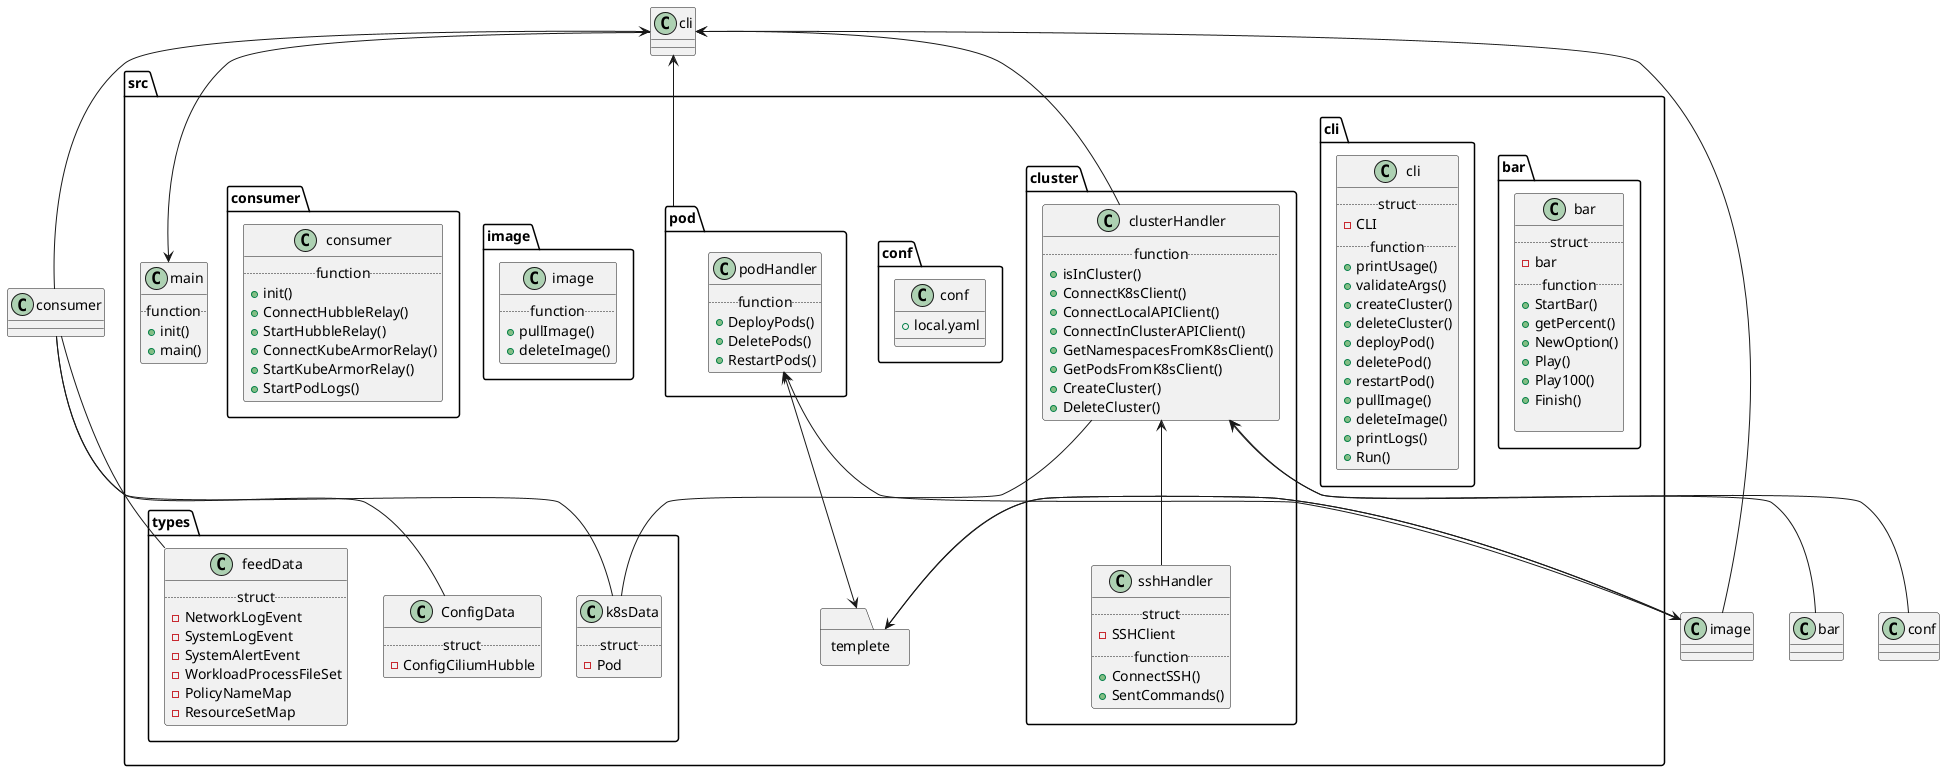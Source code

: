 @startuml
package src <<Folder>> {
    package bar <<Folder>> {
        class bar {
            ..struct..
            - bar
            ..function..
            + StartBar()
            + getPercent()
            + NewOption() 
            + Play() 
            + Play100() 
            + Finish() 

        }
    }

    class main {
        ..function..
        + init()
        + main()
    }

    package cli <<Folder>> {
        class cli {
            ..struct..
            - CLI 
            ..function..
            + printUsage() 
            + validateArgs() 
            + createCluster() 
            + deleteCluster() 
            + deployPod() 
            + deletePod() 
            + restartPod()
            + pullImage()
            + deleteImage()
            + printLogs()
            + Run() 
        }
    }


    package cluster <<Folder>> {
        class sshHandler {
            ..struct..
            - SSHClient
            ..function..
            + ConnectSSH()
            + SentCommands()
        }
        class clusterHandler {
            ..function..
            + isInCluster()
            + ConnectK8sClient()
            + ConnectLocalAPIClient()
            + ConnectInClusterAPIClient()
            + GetNamespacesFromK8sClient()
            + GetPodsFromK8sClient()
            + CreateCluster()
            + DeleteCluster()
        }
    }

    package conf <<Folder>>{
        class conf {
            + local.yaml
        }
    }

    package types <<Folder>>{
        class ConfigData{
            ..struct..
            - ConfigCiliumHubble
        }
        class feedData{
            ..struct..
            - NetworkLogEvent
            - SystemLogEvent
            - SystemAlertEvent
            - WorkloadProcessFileSet
            - PolicyNameMap
            - ResourceSetMap
        }
        class k8sData {
            ..struct..
            - Pod
        }
    }

    package pod <<Folder>>{
        class podHandler {
            ..function..
            + DeployPods()
            + DeletePods()
            + RestartPods()
        }
    }

    package image <<Folder>>{
        class image {
            ..function..
            + pullImage()
            + deleteImage()
        }
    }

    package consumer <<Folder>>{
        class consumer {
            ..function..
            + init()
            + ConnectHubbleRelay()
            + StartHubbleRelay()
            + ConnectKubeArmorRelay()
            + StartKubeArmorRelay()
            + StartPodLogs()
        }
    }
    package templete <<Folder>> {
    }
}

main <-- cli
cli <-- pod
cli <-- clusterHandler
cli <-- image
cli <-- consumer

clusterHandler <-- sshHandler
clusterHandler -- k8sData
clusterHandler <-- conf
clusterHandler <-- bar

podHandler <-- image
podHandler <--> templete

templete --> image
image --> templete

consumer -- k8sData
consumer -- feedData
consumer -- ConfigData

@enduml
